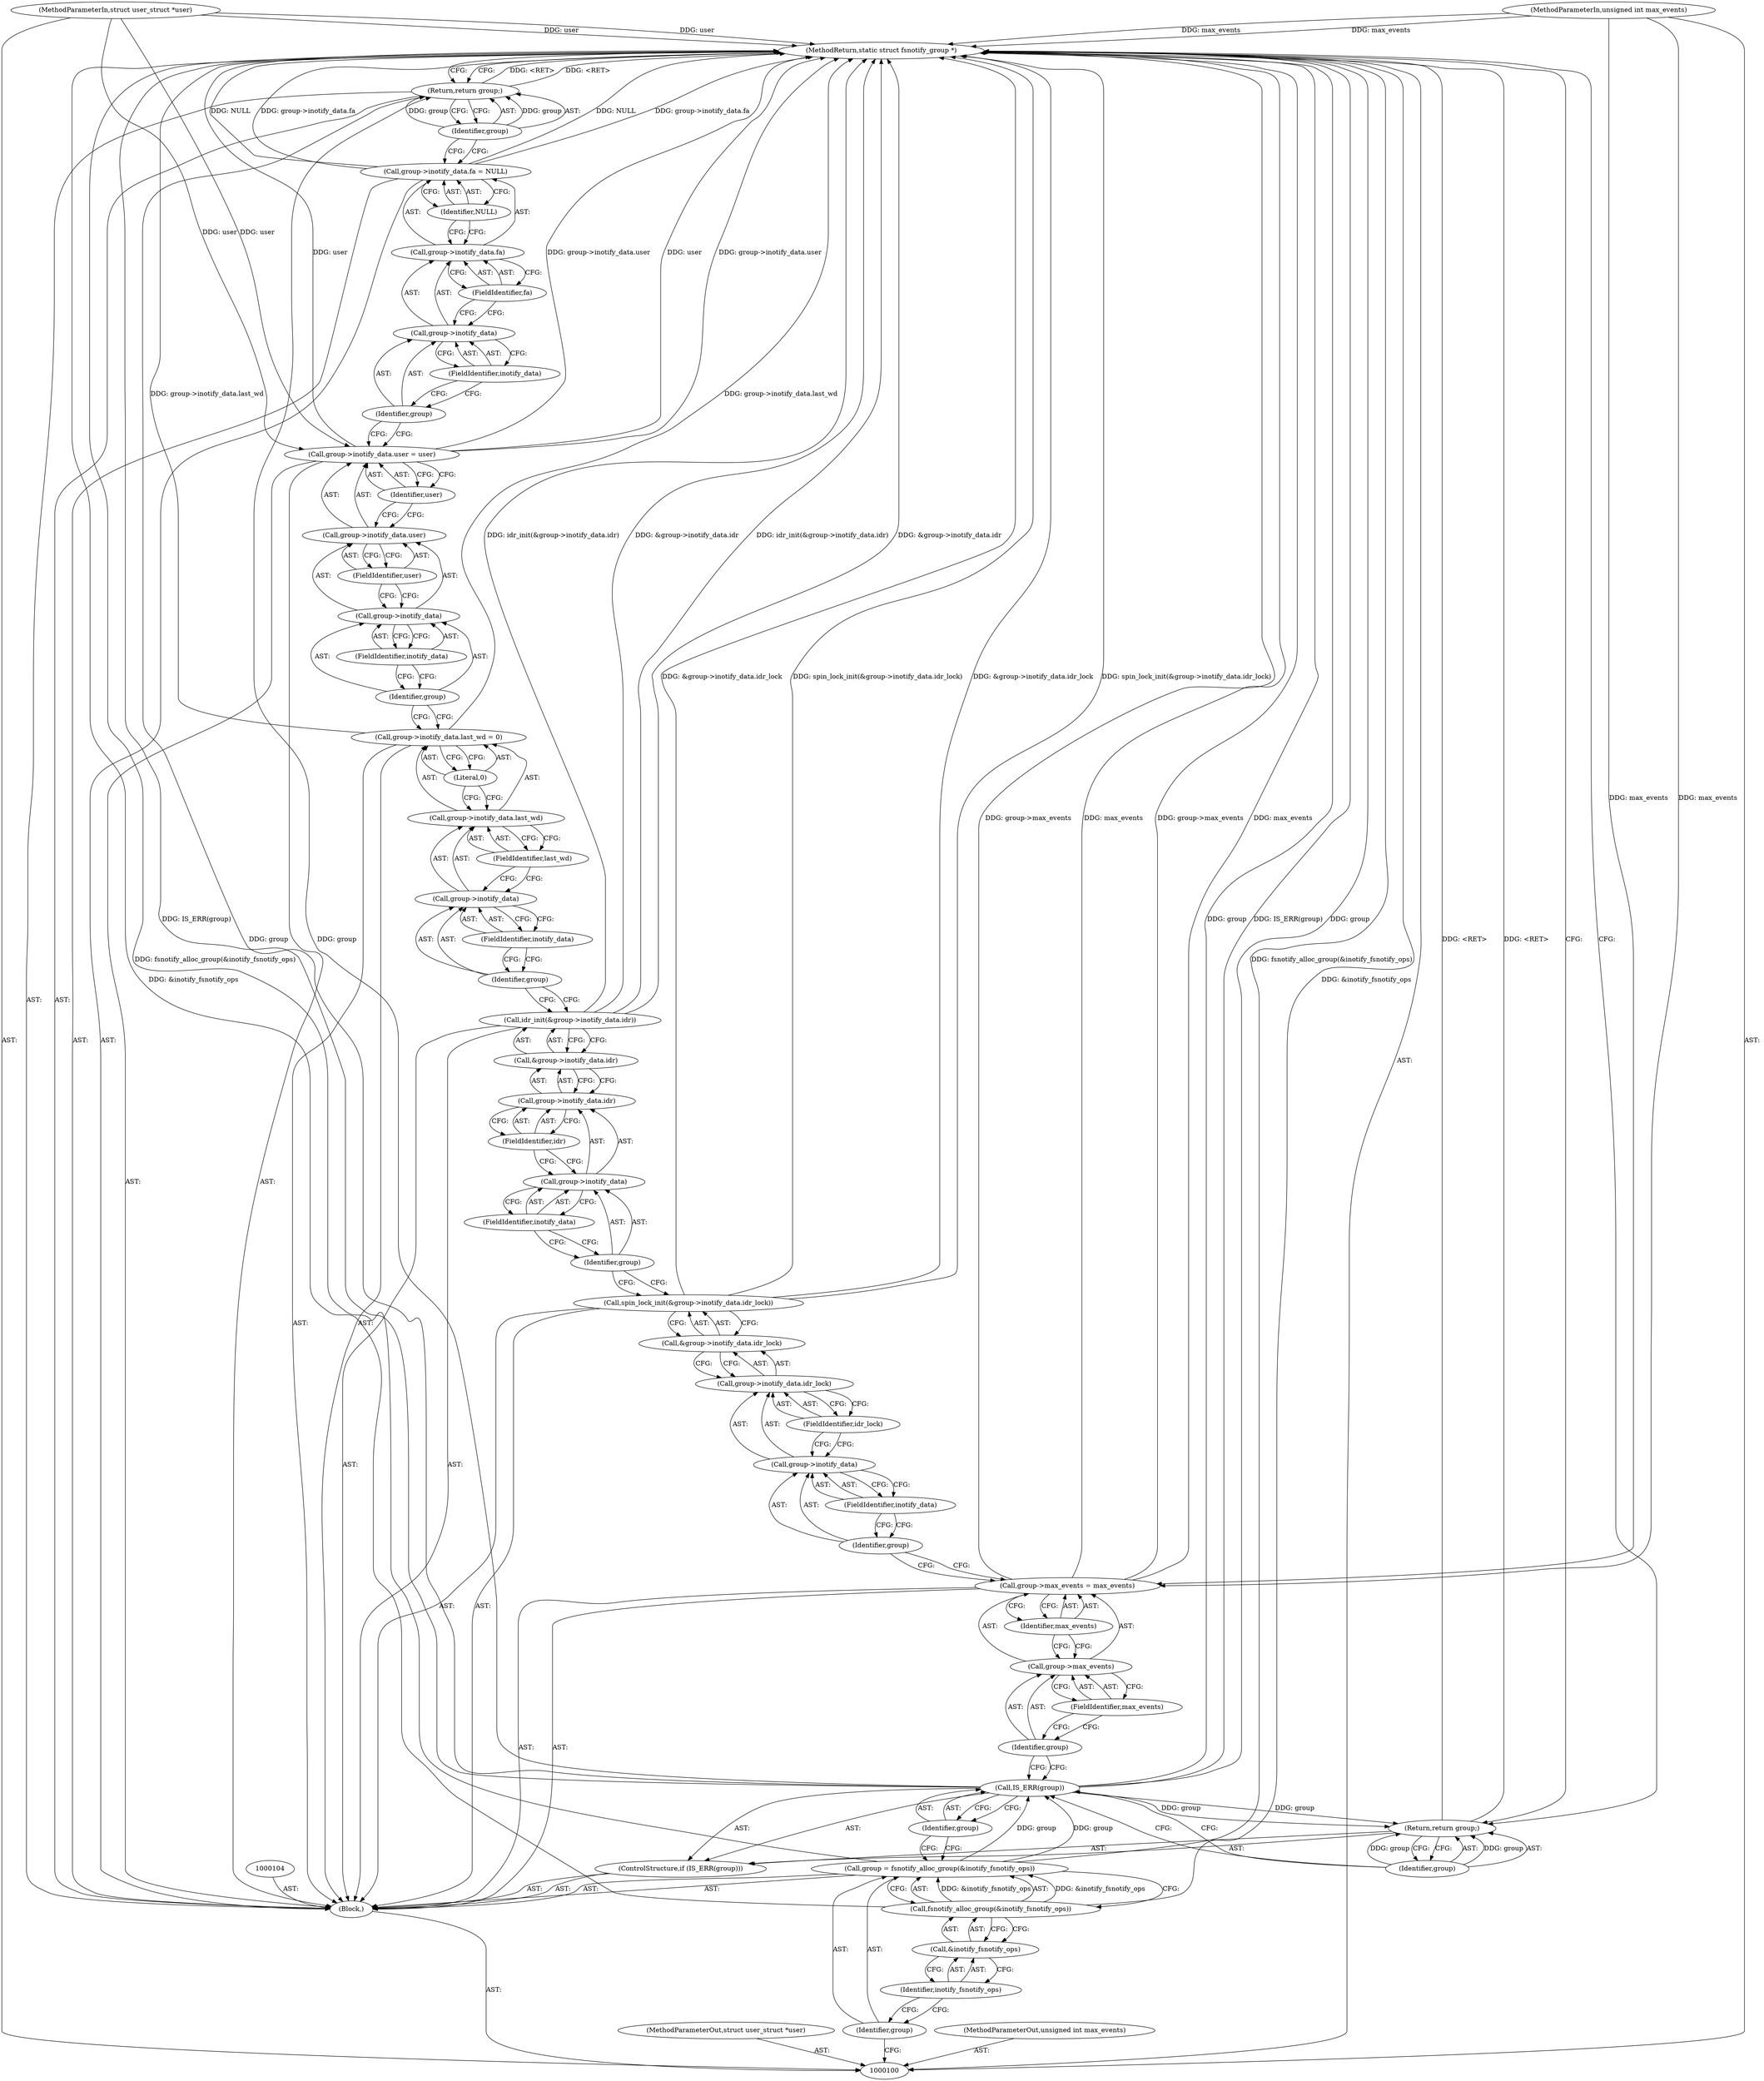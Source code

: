 digraph "1_linux_d0de4dc584ec6aa3b26fffea320a8457827768fc_1" {
"1000157" [label="(MethodReturn,static struct fsnotify_group *)"];
"1000101" [label="(MethodParameterIn,struct user_struct *user)"];
"1000201" [label="(MethodParameterOut,struct user_struct *user)"];
"1000102" [label="(MethodParameterIn,unsigned int max_events)"];
"1000202" [label="(MethodParameterOut,unsigned int max_events)"];
"1000121" [label="(Call,&group->inotify_data.idr_lock)"];
"1000122" [label="(Call,group->inotify_data.idr_lock)"];
"1000123" [label="(Call,group->inotify_data)"];
"1000124" [label="(Identifier,group)"];
"1000120" [label="(Call,spin_lock_init(&group->inotify_data.idr_lock))"];
"1000125" [label="(FieldIdentifier,inotify_data)"];
"1000126" [label="(FieldIdentifier,idr_lock)"];
"1000128" [label="(Call,&group->inotify_data.idr)"];
"1000129" [label="(Call,group->inotify_data.idr)"];
"1000130" [label="(Call,group->inotify_data)"];
"1000131" [label="(Identifier,group)"];
"1000132" [label="(FieldIdentifier,inotify_data)"];
"1000127" [label="(Call,idr_init(&group->inotify_data.idr))"];
"1000133" [label="(FieldIdentifier,idr)"];
"1000134" [label="(Call,group->inotify_data.last_wd = 0)"];
"1000135" [label="(Call,group->inotify_data.last_wd)"];
"1000136" [label="(Call,group->inotify_data)"];
"1000137" [label="(Identifier,group)"];
"1000139" [label="(FieldIdentifier,last_wd)"];
"1000140" [label="(Literal,0)"];
"1000138" [label="(FieldIdentifier,inotify_data)"];
"1000141" [label="(Call,group->inotify_data.user = user)"];
"1000142" [label="(Call,group->inotify_data.user)"];
"1000143" [label="(Call,group->inotify_data)"];
"1000144" [label="(Identifier,group)"];
"1000146" [label="(FieldIdentifier,user)"];
"1000147" [label="(Identifier,user)"];
"1000145" [label="(FieldIdentifier,inotify_data)"];
"1000148" [label="(Call,group->inotify_data.fa = NULL)"];
"1000149" [label="(Call,group->inotify_data.fa)"];
"1000150" [label="(Call,group->inotify_data)"];
"1000151" [label="(Identifier,group)"];
"1000153" [label="(FieldIdentifier,fa)"];
"1000154" [label="(Identifier,NULL)"];
"1000152" [label="(FieldIdentifier,inotify_data)"];
"1000155" [label="(Return,return group;)"];
"1000156" [label="(Identifier,group)"];
"1000103" [label="(Block,)"];
"1000105" [label="(Call,group = fsnotify_alloc_group(&inotify_fsnotify_ops))"];
"1000106" [label="(Identifier,group)"];
"1000108" [label="(Call,&inotify_fsnotify_ops)"];
"1000109" [label="(Identifier,inotify_fsnotify_ops)"];
"1000107" [label="(Call,fsnotify_alloc_group(&inotify_fsnotify_ops))"];
"1000110" [label="(ControlStructure,if (IS_ERR(group)))"];
"1000112" [label="(Identifier,group)"];
"1000111" [label="(Call,IS_ERR(group))"];
"1000113" [label="(Return,return group;)"];
"1000114" [label="(Identifier,group)"];
"1000115" [label="(Call,group->max_events = max_events)"];
"1000116" [label="(Call,group->max_events)"];
"1000117" [label="(Identifier,group)"];
"1000119" [label="(Identifier,max_events)"];
"1000118" [label="(FieldIdentifier,max_events)"];
"1000157" -> "1000100"  [label="AST: "];
"1000157" -> "1000113"  [label="CFG: "];
"1000157" -> "1000155"  [label="CFG: "];
"1000155" -> "1000157"  [label="DDG: <RET>"];
"1000113" -> "1000157"  [label="DDG: <RET>"];
"1000141" -> "1000157"  [label="DDG: group->inotify_data.user"];
"1000141" -> "1000157"  [label="DDG: user"];
"1000107" -> "1000157"  [label="DDG: &inotify_fsnotify_ops"];
"1000105" -> "1000157"  [label="DDG: fsnotify_alloc_group(&inotify_fsnotify_ops)"];
"1000127" -> "1000157"  [label="DDG: idr_init(&group->inotify_data.idr)"];
"1000127" -> "1000157"  [label="DDG: &group->inotify_data.idr"];
"1000148" -> "1000157"  [label="DDG: NULL"];
"1000148" -> "1000157"  [label="DDG: group->inotify_data.fa"];
"1000115" -> "1000157"  [label="DDG: max_events"];
"1000115" -> "1000157"  [label="DDG: group->max_events"];
"1000120" -> "1000157"  [label="DDG: &group->inotify_data.idr_lock"];
"1000120" -> "1000157"  [label="DDG: spin_lock_init(&group->inotify_data.idr_lock)"];
"1000102" -> "1000157"  [label="DDG: max_events"];
"1000111" -> "1000157"  [label="DDG: group"];
"1000111" -> "1000157"  [label="DDG: IS_ERR(group)"];
"1000134" -> "1000157"  [label="DDG: group->inotify_data.last_wd"];
"1000101" -> "1000157"  [label="DDG: user"];
"1000101" -> "1000100"  [label="AST: "];
"1000101" -> "1000157"  [label="DDG: user"];
"1000101" -> "1000141"  [label="DDG: user"];
"1000201" -> "1000100"  [label="AST: "];
"1000102" -> "1000100"  [label="AST: "];
"1000102" -> "1000157"  [label="DDG: max_events"];
"1000102" -> "1000115"  [label="DDG: max_events"];
"1000202" -> "1000100"  [label="AST: "];
"1000121" -> "1000120"  [label="AST: "];
"1000121" -> "1000122"  [label="CFG: "];
"1000122" -> "1000121"  [label="AST: "];
"1000120" -> "1000121"  [label="CFG: "];
"1000122" -> "1000121"  [label="AST: "];
"1000122" -> "1000126"  [label="CFG: "];
"1000123" -> "1000122"  [label="AST: "];
"1000126" -> "1000122"  [label="AST: "];
"1000121" -> "1000122"  [label="CFG: "];
"1000123" -> "1000122"  [label="AST: "];
"1000123" -> "1000125"  [label="CFG: "];
"1000124" -> "1000123"  [label="AST: "];
"1000125" -> "1000123"  [label="AST: "];
"1000126" -> "1000123"  [label="CFG: "];
"1000124" -> "1000123"  [label="AST: "];
"1000124" -> "1000115"  [label="CFG: "];
"1000125" -> "1000124"  [label="CFG: "];
"1000120" -> "1000103"  [label="AST: "];
"1000120" -> "1000121"  [label="CFG: "];
"1000121" -> "1000120"  [label="AST: "];
"1000131" -> "1000120"  [label="CFG: "];
"1000120" -> "1000157"  [label="DDG: &group->inotify_data.idr_lock"];
"1000120" -> "1000157"  [label="DDG: spin_lock_init(&group->inotify_data.idr_lock)"];
"1000125" -> "1000123"  [label="AST: "];
"1000125" -> "1000124"  [label="CFG: "];
"1000123" -> "1000125"  [label="CFG: "];
"1000126" -> "1000122"  [label="AST: "];
"1000126" -> "1000123"  [label="CFG: "];
"1000122" -> "1000126"  [label="CFG: "];
"1000128" -> "1000127"  [label="AST: "];
"1000128" -> "1000129"  [label="CFG: "];
"1000129" -> "1000128"  [label="AST: "];
"1000127" -> "1000128"  [label="CFG: "];
"1000129" -> "1000128"  [label="AST: "];
"1000129" -> "1000133"  [label="CFG: "];
"1000130" -> "1000129"  [label="AST: "];
"1000133" -> "1000129"  [label="AST: "];
"1000128" -> "1000129"  [label="CFG: "];
"1000130" -> "1000129"  [label="AST: "];
"1000130" -> "1000132"  [label="CFG: "];
"1000131" -> "1000130"  [label="AST: "];
"1000132" -> "1000130"  [label="AST: "];
"1000133" -> "1000130"  [label="CFG: "];
"1000131" -> "1000130"  [label="AST: "];
"1000131" -> "1000120"  [label="CFG: "];
"1000132" -> "1000131"  [label="CFG: "];
"1000132" -> "1000130"  [label="AST: "];
"1000132" -> "1000131"  [label="CFG: "];
"1000130" -> "1000132"  [label="CFG: "];
"1000127" -> "1000103"  [label="AST: "];
"1000127" -> "1000128"  [label="CFG: "];
"1000128" -> "1000127"  [label="AST: "];
"1000137" -> "1000127"  [label="CFG: "];
"1000127" -> "1000157"  [label="DDG: idr_init(&group->inotify_data.idr)"];
"1000127" -> "1000157"  [label="DDG: &group->inotify_data.idr"];
"1000133" -> "1000129"  [label="AST: "];
"1000133" -> "1000130"  [label="CFG: "];
"1000129" -> "1000133"  [label="CFG: "];
"1000134" -> "1000103"  [label="AST: "];
"1000134" -> "1000140"  [label="CFG: "];
"1000135" -> "1000134"  [label="AST: "];
"1000140" -> "1000134"  [label="AST: "];
"1000144" -> "1000134"  [label="CFG: "];
"1000134" -> "1000157"  [label="DDG: group->inotify_data.last_wd"];
"1000135" -> "1000134"  [label="AST: "];
"1000135" -> "1000139"  [label="CFG: "];
"1000136" -> "1000135"  [label="AST: "];
"1000139" -> "1000135"  [label="AST: "];
"1000140" -> "1000135"  [label="CFG: "];
"1000136" -> "1000135"  [label="AST: "];
"1000136" -> "1000138"  [label="CFG: "];
"1000137" -> "1000136"  [label="AST: "];
"1000138" -> "1000136"  [label="AST: "];
"1000139" -> "1000136"  [label="CFG: "];
"1000137" -> "1000136"  [label="AST: "];
"1000137" -> "1000127"  [label="CFG: "];
"1000138" -> "1000137"  [label="CFG: "];
"1000139" -> "1000135"  [label="AST: "];
"1000139" -> "1000136"  [label="CFG: "];
"1000135" -> "1000139"  [label="CFG: "];
"1000140" -> "1000134"  [label="AST: "];
"1000140" -> "1000135"  [label="CFG: "];
"1000134" -> "1000140"  [label="CFG: "];
"1000138" -> "1000136"  [label="AST: "];
"1000138" -> "1000137"  [label="CFG: "];
"1000136" -> "1000138"  [label="CFG: "];
"1000141" -> "1000103"  [label="AST: "];
"1000141" -> "1000147"  [label="CFG: "];
"1000142" -> "1000141"  [label="AST: "];
"1000147" -> "1000141"  [label="AST: "];
"1000151" -> "1000141"  [label="CFG: "];
"1000141" -> "1000157"  [label="DDG: group->inotify_data.user"];
"1000141" -> "1000157"  [label="DDG: user"];
"1000101" -> "1000141"  [label="DDG: user"];
"1000142" -> "1000141"  [label="AST: "];
"1000142" -> "1000146"  [label="CFG: "];
"1000143" -> "1000142"  [label="AST: "];
"1000146" -> "1000142"  [label="AST: "];
"1000147" -> "1000142"  [label="CFG: "];
"1000143" -> "1000142"  [label="AST: "];
"1000143" -> "1000145"  [label="CFG: "];
"1000144" -> "1000143"  [label="AST: "];
"1000145" -> "1000143"  [label="AST: "];
"1000146" -> "1000143"  [label="CFG: "];
"1000144" -> "1000143"  [label="AST: "];
"1000144" -> "1000134"  [label="CFG: "];
"1000145" -> "1000144"  [label="CFG: "];
"1000146" -> "1000142"  [label="AST: "];
"1000146" -> "1000143"  [label="CFG: "];
"1000142" -> "1000146"  [label="CFG: "];
"1000147" -> "1000141"  [label="AST: "];
"1000147" -> "1000142"  [label="CFG: "];
"1000141" -> "1000147"  [label="CFG: "];
"1000145" -> "1000143"  [label="AST: "];
"1000145" -> "1000144"  [label="CFG: "];
"1000143" -> "1000145"  [label="CFG: "];
"1000148" -> "1000103"  [label="AST: "];
"1000148" -> "1000154"  [label="CFG: "];
"1000149" -> "1000148"  [label="AST: "];
"1000154" -> "1000148"  [label="AST: "];
"1000156" -> "1000148"  [label="CFG: "];
"1000148" -> "1000157"  [label="DDG: NULL"];
"1000148" -> "1000157"  [label="DDG: group->inotify_data.fa"];
"1000149" -> "1000148"  [label="AST: "];
"1000149" -> "1000153"  [label="CFG: "];
"1000150" -> "1000149"  [label="AST: "];
"1000153" -> "1000149"  [label="AST: "];
"1000154" -> "1000149"  [label="CFG: "];
"1000150" -> "1000149"  [label="AST: "];
"1000150" -> "1000152"  [label="CFG: "];
"1000151" -> "1000150"  [label="AST: "];
"1000152" -> "1000150"  [label="AST: "];
"1000153" -> "1000150"  [label="CFG: "];
"1000151" -> "1000150"  [label="AST: "];
"1000151" -> "1000141"  [label="CFG: "];
"1000152" -> "1000151"  [label="CFG: "];
"1000153" -> "1000149"  [label="AST: "];
"1000153" -> "1000150"  [label="CFG: "];
"1000149" -> "1000153"  [label="CFG: "];
"1000154" -> "1000148"  [label="AST: "];
"1000154" -> "1000149"  [label="CFG: "];
"1000148" -> "1000154"  [label="CFG: "];
"1000152" -> "1000150"  [label="AST: "];
"1000152" -> "1000151"  [label="CFG: "];
"1000150" -> "1000152"  [label="CFG: "];
"1000155" -> "1000103"  [label="AST: "];
"1000155" -> "1000156"  [label="CFG: "];
"1000156" -> "1000155"  [label="AST: "];
"1000157" -> "1000155"  [label="CFG: "];
"1000155" -> "1000157"  [label="DDG: <RET>"];
"1000156" -> "1000155"  [label="DDG: group"];
"1000111" -> "1000155"  [label="DDG: group"];
"1000156" -> "1000155"  [label="AST: "];
"1000156" -> "1000148"  [label="CFG: "];
"1000155" -> "1000156"  [label="CFG: "];
"1000156" -> "1000155"  [label="DDG: group"];
"1000103" -> "1000100"  [label="AST: "];
"1000104" -> "1000103"  [label="AST: "];
"1000105" -> "1000103"  [label="AST: "];
"1000110" -> "1000103"  [label="AST: "];
"1000115" -> "1000103"  [label="AST: "];
"1000120" -> "1000103"  [label="AST: "];
"1000127" -> "1000103"  [label="AST: "];
"1000134" -> "1000103"  [label="AST: "];
"1000141" -> "1000103"  [label="AST: "];
"1000148" -> "1000103"  [label="AST: "];
"1000155" -> "1000103"  [label="AST: "];
"1000105" -> "1000103"  [label="AST: "];
"1000105" -> "1000107"  [label="CFG: "];
"1000106" -> "1000105"  [label="AST: "];
"1000107" -> "1000105"  [label="AST: "];
"1000112" -> "1000105"  [label="CFG: "];
"1000105" -> "1000157"  [label="DDG: fsnotify_alloc_group(&inotify_fsnotify_ops)"];
"1000107" -> "1000105"  [label="DDG: &inotify_fsnotify_ops"];
"1000105" -> "1000111"  [label="DDG: group"];
"1000106" -> "1000105"  [label="AST: "];
"1000106" -> "1000100"  [label="CFG: "];
"1000109" -> "1000106"  [label="CFG: "];
"1000108" -> "1000107"  [label="AST: "];
"1000108" -> "1000109"  [label="CFG: "];
"1000109" -> "1000108"  [label="AST: "];
"1000107" -> "1000108"  [label="CFG: "];
"1000109" -> "1000108"  [label="AST: "];
"1000109" -> "1000106"  [label="CFG: "];
"1000108" -> "1000109"  [label="CFG: "];
"1000107" -> "1000105"  [label="AST: "];
"1000107" -> "1000108"  [label="CFG: "];
"1000108" -> "1000107"  [label="AST: "];
"1000105" -> "1000107"  [label="CFG: "];
"1000107" -> "1000157"  [label="DDG: &inotify_fsnotify_ops"];
"1000107" -> "1000105"  [label="DDG: &inotify_fsnotify_ops"];
"1000110" -> "1000103"  [label="AST: "];
"1000111" -> "1000110"  [label="AST: "];
"1000113" -> "1000110"  [label="AST: "];
"1000112" -> "1000111"  [label="AST: "];
"1000112" -> "1000105"  [label="CFG: "];
"1000111" -> "1000112"  [label="CFG: "];
"1000111" -> "1000110"  [label="AST: "];
"1000111" -> "1000112"  [label="CFG: "];
"1000112" -> "1000111"  [label="AST: "];
"1000114" -> "1000111"  [label="CFG: "];
"1000117" -> "1000111"  [label="CFG: "];
"1000111" -> "1000157"  [label="DDG: group"];
"1000111" -> "1000157"  [label="DDG: IS_ERR(group)"];
"1000105" -> "1000111"  [label="DDG: group"];
"1000111" -> "1000113"  [label="DDG: group"];
"1000111" -> "1000155"  [label="DDG: group"];
"1000113" -> "1000110"  [label="AST: "];
"1000113" -> "1000114"  [label="CFG: "];
"1000114" -> "1000113"  [label="AST: "];
"1000157" -> "1000113"  [label="CFG: "];
"1000113" -> "1000157"  [label="DDG: <RET>"];
"1000114" -> "1000113"  [label="DDG: group"];
"1000111" -> "1000113"  [label="DDG: group"];
"1000114" -> "1000113"  [label="AST: "];
"1000114" -> "1000111"  [label="CFG: "];
"1000113" -> "1000114"  [label="CFG: "];
"1000114" -> "1000113"  [label="DDG: group"];
"1000115" -> "1000103"  [label="AST: "];
"1000115" -> "1000119"  [label="CFG: "];
"1000116" -> "1000115"  [label="AST: "];
"1000119" -> "1000115"  [label="AST: "];
"1000124" -> "1000115"  [label="CFG: "];
"1000115" -> "1000157"  [label="DDG: max_events"];
"1000115" -> "1000157"  [label="DDG: group->max_events"];
"1000102" -> "1000115"  [label="DDG: max_events"];
"1000116" -> "1000115"  [label="AST: "];
"1000116" -> "1000118"  [label="CFG: "];
"1000117" -> "1000116"  [label="AST: "];
"1000118" -> "1000116"  [label="AST: "];
"1000119" -> "1000116"  [label="CFG: "];
"1000117" -> "1000116"  [label="AST: "];
"1000117" -> "1000111"  [label="CFG: "];
"1000118" -> "1000117"  [label="CFG: "];
"1000119" -> "1000115"  [label="AST: "];
"1000119" -> "1000116"  [label="CFG: "];
"1000115" -> "1000119"  [label="CFG: "];
"1000118" -> "1000116"  [label="AST: "];
"1000118" -> "1000117"  [label="CFG: "];
"1000116" -> "1000118"  [label="CFG: "];
}
